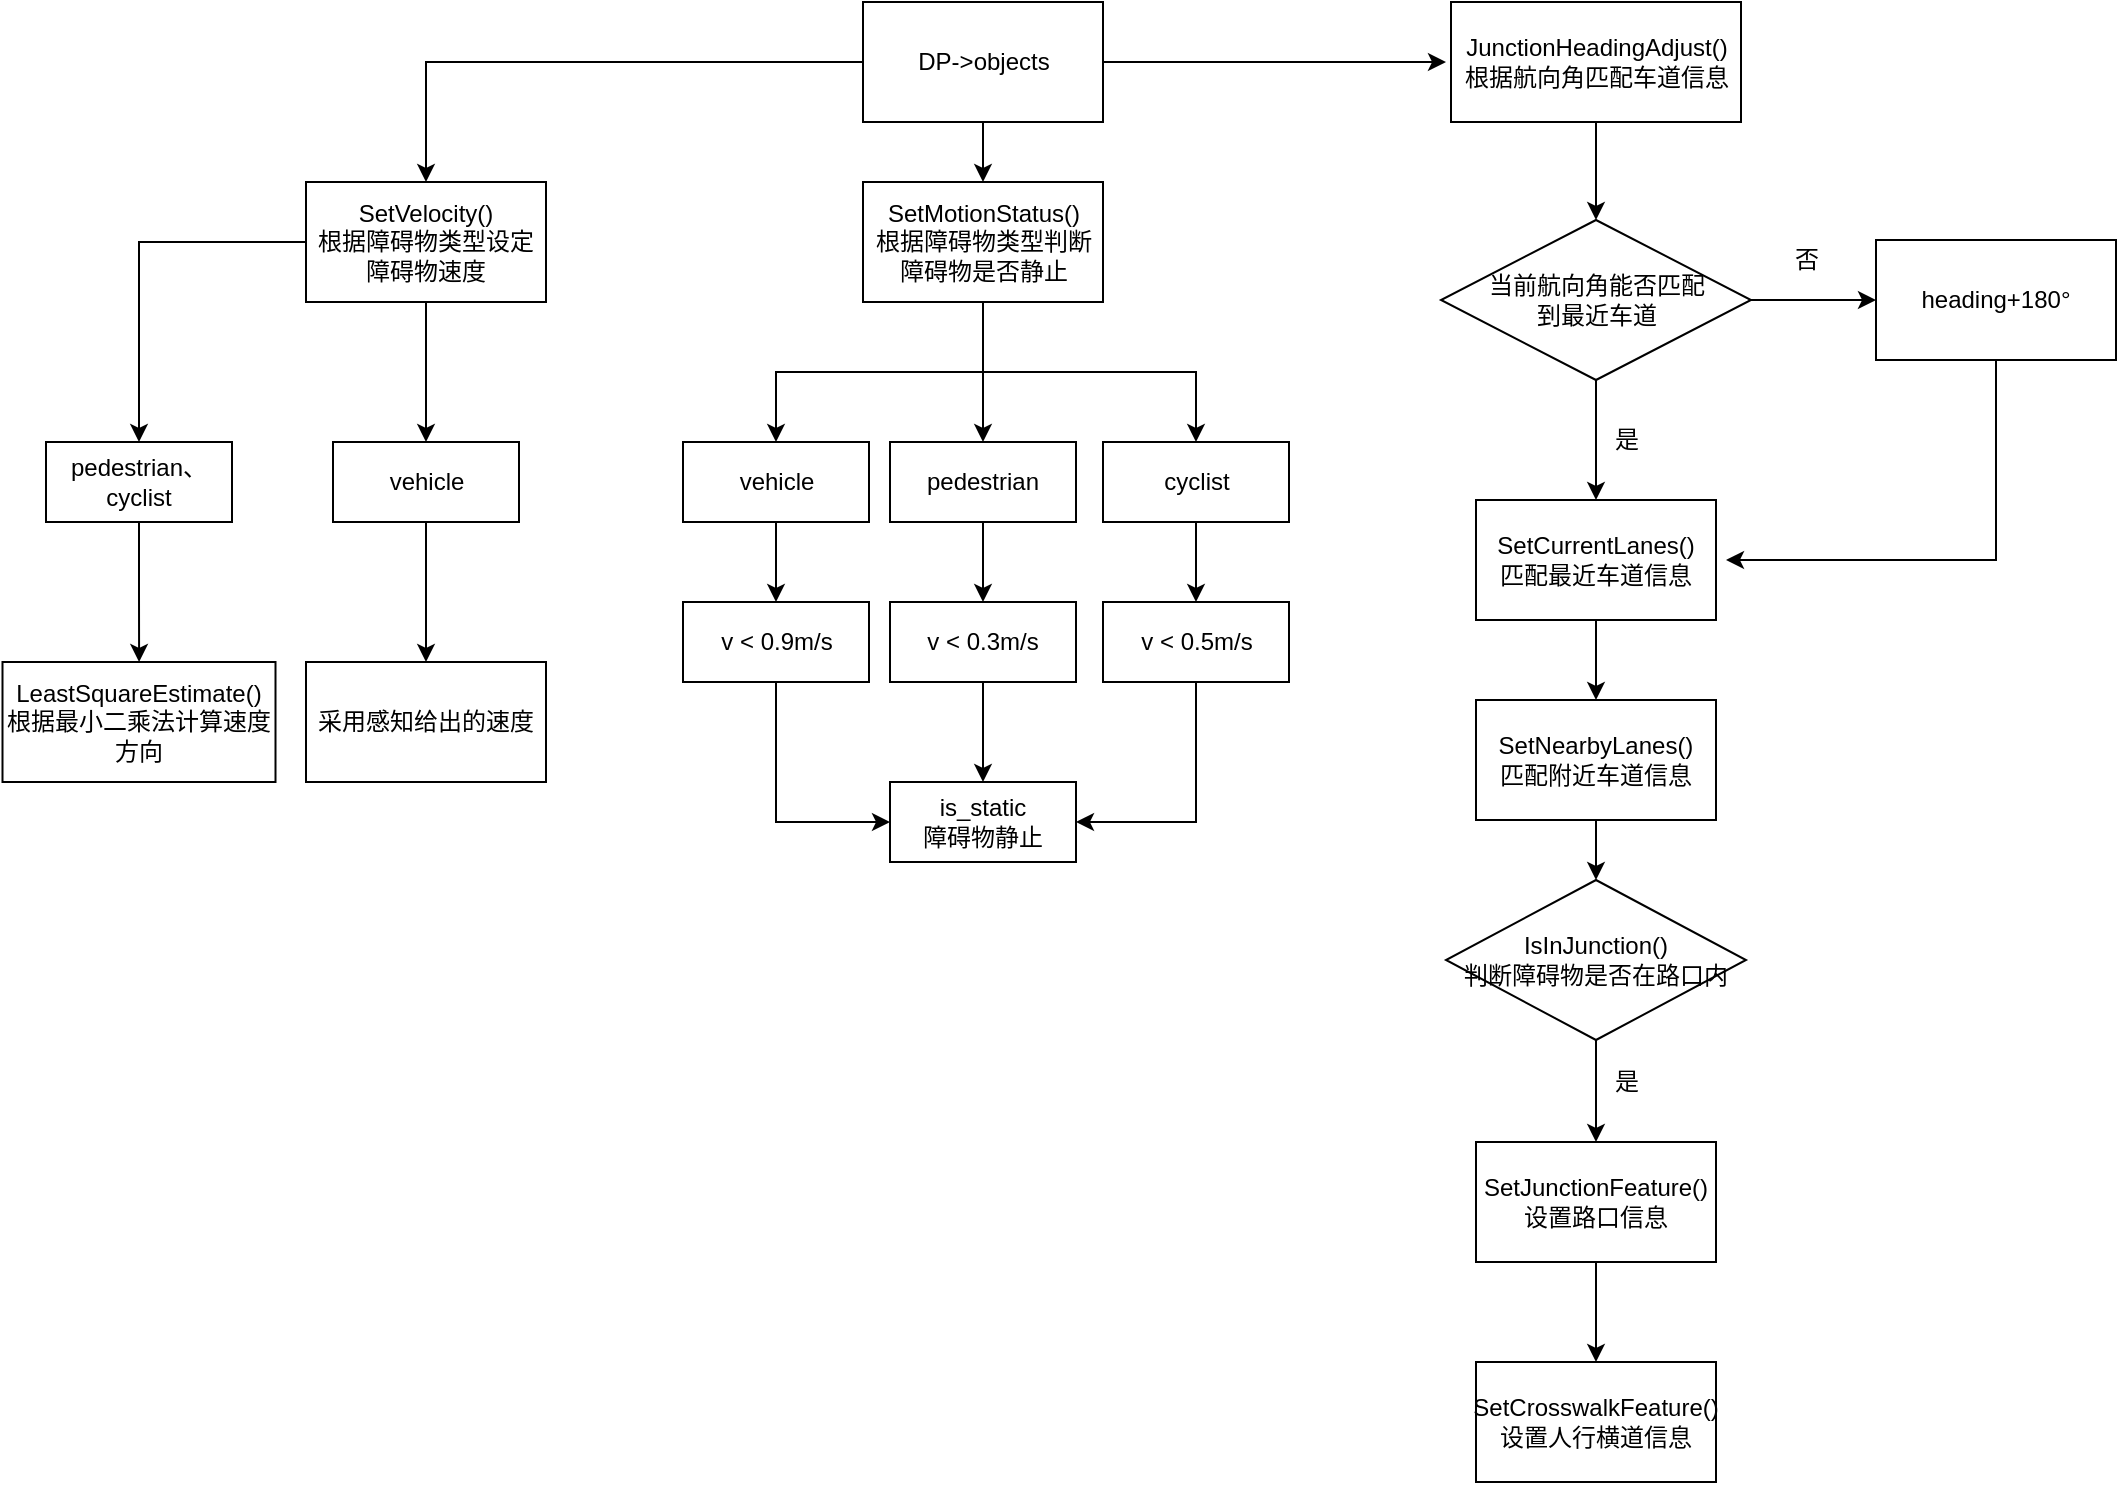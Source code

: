 <mxfile version="16.5.4" type="github">
  <diagram id="ZzQ1lazcJXPdrqoTgt5H" name="Page-1">
    <mxGraphModel dx="1355" dy="799" grid="1" gridSize="10" guides="1" tooltips="1" connect="1" arrows="1" fold="1" page="1" pageScale="1" pageWidth="1654" pageHeight="2336" math="0" shadow="0">
      <root>
        <mxCell id="0" />
        <mxCell id="1" parent="0" />
        <mxCell id="MdKTS7KGamnByq30nPcg-23" style="edgeStyle=orthogonalEdgeStyle;rounded=0;orthogonalLoop=1;jettySize=auto;html=1;entryX=0.5;entryY=0;entryDx=0;entryDy=0;" edge="1" parent="1" source="MdKTS7KGamnByq30nPcg-1" target="MdKTS7KGamnByq30nPcg-3">
          <mxGeometry relative="1" as="geometry" />
        </mxCell>
        <mxCell id="MdKTS7KGamnByq30nPcg-32" value="" style="edgeStyle=orthogonalEdgeStyle;rounded=0;orthogonalLoop=1;jettySize=auto;html=1;" edge="1" parent="1" source="MdKTS7KGamnByq30nPcg-1" target="MdKTS7KGamnByq30nPcg-2">
          <mxGeometry relative="1" as="geometry" />
        </mxCell>
        <mxCell id="MdKTS7KGamnByq30nPcg-34" style="edgeStyle=orthogonalEdgeStyle;rounded=0;orthogonalLoop=1;jettySize=auto;html=1;entryX=0;entryY=0.5;entryDx=0;entryDy=0;" edge="1" parent="1" source="MdKTS7KGamnByq30nPcg-1">
          <mxGeometry relative="1" as="geometry">
            <mxPoint x="860" y="140" as="targetPoint" />
          </mxGeometry>
        </mxCell>
        <mxCell id="MdKTS7KGamnByq30nPcg-1" value="DP-&amp;gt;objects" style="rounded=0;whiteSpace=wrap;html=1;" vertex="1" parent="1">
          <mxGeometry x="568.5" y="110" width="120" height="60" as="geometry" />
        </mxCell>
        <mxCell id="MdKTS7KGamnByq30nPcg-6" value="" style="edgeStyle=orthogonalEdgeStyle;rounded=0;orthogonalLoop=1;jettySize=auto;html=1;" edge="1" parent="1" source="MdKTS7KGamnByq30nPcg-2" target="MdKTS7KGamnByq30nPcg-5">
          <mxGeometry relative="1" as="geometry" />
        </mxCell>
        <mxCell id="MdKTS7KGamnByq30nPcg-9" style="edgeStyle=orthogonalEdgeStyle;rounded=0;orthogonalLoop=1;jettySize=auto;html=1;entryX=0.5;entryY=0;entryDx=0;entryDy=0;" edge="1" parent="1" source="MdKTS7KGamnByq30nPcg-2" target="MdKTS7KGamnByq30nPcg-7">
          <mxGeometry relative="1" as="geometry" />
        </mxCell>
        <mxCell id="MdKTS7KGamnByq30nPcg-10" style="edgeStyle=orthogonalEdgeStyle;rounded=0;orthogonalLoop=1;jettySize=auto;html=1;exitX=0.5;exitY=1;exitDx=0;exitDy=0;entryX=0.5;entryY=0;entryDx=0;entryDy=0;" edge="1" parent="1" source="MdKTS7KGamnByq30nPcg-2" target="MdKTS7KGamnByq30nPcg-8">
          <mxGeometry relative="1" as="geometry" />
        </mxCell>
        <mxCell id="MdKTS7KGamnByq30nPcg-2" value="&lt;div&gt;SetMotionStatus()&lt;br&gt;&lt;/div&gt;&lt;div&gt;根据障碍物类型判断障碍物是否静止&lt;/div&gt;" style="rounded=0;whiteSpace=wrap;html=1;" vertex="1" parent="1">
          <mxGeometry x="568.5" y="200" width="120" height="60" as="geometry" />
        </mxCell>
        <mxCell id="MdKTS7KGamnByq30nPcg-26" style="edgeStyle=orthogonalEdgeStyle;rounded=0;orthogonalLoop=1;jettySize=auto;html=1;" edge="1" parent="1" source="MdKTS7KGamnByq30nPcg-3" target="MdKTS7KGamnByq30nPcg-24">
          <mxGeometry relative="1" as="geometry" />
        </mxCell>
        <mxCell id="MdKTS7KGamnByq30nPcg-27" style="edgeStyle=orthogonalEdgeStyle;rounded=0;orthogonalLoop=1;jettySize=auto;html=1;entryX=0.5;entryY=0;entryDx=0;entryDy=0;" edge="1" parent="1" source="MdKTS7KGamnByq30nPcg-3" target="MdKTS7KGamnByq30nPcg-25">
          <mxGeometry relative="1" as="geometry" />
        </mxCell>
        <mxCell id="MdKTS7KGamnByq30nPcg-3" value="&lt;div&gt;SetVelocity()&lt;br&gt;&lt;/div&gt;&lt;div&gt;根据障碍物类型设定障碍物速度&lt;/div&gt;" style="rounded=0;whiteSpace=wrap;html=1;" vertex="1" parent="1">
          <mxGeometry x="290" y="200" width="120" height="60" as="geometry" />
        </mxCell>
        <mxCell id="MdKTS7KGamnByq30nPcg-13" value="" style="edgeStyle=orthogonalEdgeStyle;rounded=0;orthogonalLoop=1;jettySize=auto;html=1;" edge="1" parent="1" source="MdKTS7KGamnByq30nPcg-5" target="MdKTS7KGamnByq30nPcg-12">
          <mxGeometry relative="1" as="geometry" />
        </mxCell>
        <mxCell id="MdKTS7KGamnByq30nPcg-5" value="vehicle" style="whiteSpace=wrap;html=1;rounded=0;" vertex="1" parent="1">
          <mxGeometry x="478.5" y="330" width="93" height="40" as="geometry" />
        </mxCell>
        <mxCell id="MdKTS7KGamnByq30nPcg-16" value="" style="edgeStyle=orthogonalEdgeStyle;rounded=0;orthogonalLoop=1;jettySize=auto;html=1;" edge="1" parent="1" source="MdKTS7KGamnByq30nPcg-7" target="MdKTS7KGamnByq30nPcg-14">
          <mxGeometry relative="1" as="geometry" />
        </mxCell>
        <mxCell id="MdKTS7KGamnByq30nPcg-7" value="pedestrian" style="whiteSpace=wrap;html=1;rounded=0;" vertex="1" parent="1">
          <mxGeometry x="582" y="330" width="93" height="40" as="geometry" />
        </mxCell>
        <mxCell id="MdKTS7KGamnByq30nPcg-17" value="" style="edgeStyle=orthogonalEdgeStyle;rounded=0;orthogonalLoop=1;jettySize=auto;html=1;" edge="1" parent="1" source="MdKTS7KGamnByq30nPcg-8" target="MdKTS7KGamnByq30nPcg-15">
          <mxGeometry relative="1" as="geometry" />
        </mxCell>
        <mxCell id="MdKTS7KGamnByq30nPcg-8" value="cyclist" style="whiteSpace=wrap;html=1;rounded=0;" vertex="1" parent="1">
          <mxGeometry x="688.5" y="330" width="93" height="40" as="geometry" />
        </mxCell>
        <mxCell id="MdKTS7KGamnByq30nPcg-19" value="" style="edgeStyle=orthogonalEdgeStyle;rounded=0;orthogonalLoop=1;jettySize=auto;html=1;" edge="1" parent="1" source="MdKTS7KGamnByq30nPcg-12" target="MdKTS7KGamnByq30nPcg-18">
          <mxGeometry relative="1" as="geometry">
            <Array as="points">
              <mxPoint x="525.5" y="520" />
            </Array>
          </mxGeometry>
        </mxCell>
        <mxCell id="MdKTS7KGamnByq30nPcg-12" value="v &amp;lt; 0.9m/s" style="whiteSpace=wrap;html=1;rounded=0;" vertex="1" parent="1">
          <mxGeometry x="478.5" y="410" width="93" height="40" as="geometry" />
        </mxCell>
        <mxCell id="MdKTS7KGamnByq30nPcg-20" value="" style="edgeStyle=orthogonalEdgeStyle;rounded=0;orthogonalLoop=1;jettySize=auto;html=1;" edge="1" parent="1" source="MdKTS7KGamnByq30nPcg-14" target="MdKTS7KGamnByq30nPcg-18">
          <mxGeometry relative="1" as="geometry" />
        </mxCell>
        <mxCell id="MdKTS7KGamnByq30nPcg-14" value="v &amp;lt; 0.3m/s" style="whiteSpace=wrap;html=1;rounded=0;" vertex="1" parent="1">
          <mxGeometry x="582" y="410" width="93" height="40" as="geometry" />
        </mxCell>
        <mxCell id="MdKTS7KGamnByq30nPcg-21" style="edgeStyle=orthogonalEdgeStyle;rounded=0;orthogonalLoop=1;jettySize=auto;html=1;entryX=1;entryY=0.5;entryDx=0;entryDy=0;" edge="1" parent="1" source="MdKTS7KGamnByq30nPcg-15" target="MdKTS7KGamnByq30nPcg-18">
          <mxGeometry relative="1" as="geometry">
            <mxPoint x="698.5" y="550" as="targetPoint" />
            <Array as="points">
              <mxPoint x="735.5" y="520" />
            </Array>
          </mxGeometry>
        </mxCell>
        <mxCell id="MdKTS7KGamnByq30nPcg-15" value="v &amp;lt; 0.5m/s" style="whiteSpace=wrap;html=1;rounded=0;" vertex="1" parent="1">
          <mxGeometry x="688.5" y="410" width="93" height="40" as="geometry" />
        </mxCell>
        <mxCell id="MdKTS7KGamnByq30nPcg-18" value="&lt;div&gt;is_static&lt;br&gt;&lt;/div&gt;&lt;div&gt;障碍物静止&lt;/div&gt;" style="whiteSpace=wrap;html=1;rounded=0;" vertex="1" parent="1">
          <mxGeometry x="582" y="500" width="93" height="40" as="geometry" />
        </mxCell>
        <mxCell id="MdKTS7KGamnByq30nPcg-29" value="" style="edgeStyle=orthogonalEdgeStyle;rounded=0;orthogonalLoop=1;jettySize=auto;html=1;" edge="1" parent="1" source="MdKTS7KGamnByq30nPcg-24" target="MdKTS7KGamnByq30nPcg-28">
          <mxGeometry relative="1" as="geometry" />
        </mxCell>
        <mxCell id="MdKTS7KGamnByq30nPcg-24" value="vehicle" style="whiteSpace=wrap;html=1;rounded=0;" vertex="1" parent="1">
          <mxGeometry x="303.5" y="330" width="93" height="40" as="geometry" />
        </mxCell>
        <mxCell id="MdKTS7KGamnByq30nPcg-31" value="" style="edgeStyle=orthogonalEdgeStyle;rounded=0;orthogonalLoop=1;jettySize=auto;html=1;" edge="1" parent="1" source="MdKTS7KGamnByq30nPcg-25" target="MdKTS7KGamnByq30nPcg-30">
          <mxGeometry relative="1" as="geometry" />
        </mxCell>
        <mxCell id="MdKTS7KGamnByq30nPcg-25" value="pedestrian、cyclist" style="whiteSpace=wrap;html=1;rounded=0;" vertex="1" parent="1">
          <mxGeometry x="160" y="330" width="93" height="40" as="geometry" />
        </mxCell>
        <mxCell id="MdKTS7KGamnByq30nPcg-28" value="采用感知给出的速度" style="whiteSpace=wrap;html=1;rounded=0;" vertex="1" parent="1">
          <mxGeometry x="290" y="440" width="120" height="60" as="geometry" />
        </mxCell>
        <mxCell id="MdKTS7KGamnByq30nPcg-30" value="&lt;div&gt;LeastSquareEstimate()&lt;br&gt;&lt;/div&gt;&lt;div&gt;根据最小二乘法计算速度方向&lt;/div&gt;" style="whiteSpace=wrap;html=1;rounded=0;" vertex="1" parent="1">
          <mxGeometry x="138.25" y="440" width="136.5" height="60" as="geometry" />
        </mxCell>
        <mxCell id="MdKTS7KGamnByq30nPcg-42" value="" style="edgeStyle=orthogonalEdgeStyle;rounded=0;orthogonalLoop=1;jettySize=auto;html=1;" edge="1" parent="1" source="MdKTS7KGamnByq30nPcg-35" target="MdKTS7KGamnByq30nPcg-41">
          <mxGeometry relative="1" as="geometry" />
        </mxCell>
        <mxCell id="MdKTS7KGamnByq30nPcg-35" value="&lt;div&gt;JunctionHeadingAdjust()&lt;/div&gt;&lt;div&gt;根据航向角匹配车道信息&lt;br&gt;&lt;/div&gt;" style="whiteSpace=wrap;html=1;" vertex="1" parent="1">
          <mxGeometry x="862.5" y="110" width="145" height="60" as="geometry" />
        </mxCell>
        <mxCell id="MdKTS7KGamnByq30nPcg-45" value="" style="edgeStyle=orthogonalEdgeStyle;rounded=0;orthogonalLoop=1;jettySize=auto;html=1;" edge="1" parent="1" source="MdKTS7KGamnByq30nPcg-41" target="MdKTS7KGamnByq30nPcg-44">
          <mxGeometry relative="1" as="geometry" />
        </mxCell>
        <mxCell id="MdKTS7KGamnByq30nPcg-47" value="" style="edgeStyle=orthogonalEdgeStyle;rounded=0;orthogonalLoop=1;jettySize=auto;html=1;" edge="1" parent="1" source="MdKTS7KGamnByq30nPcg-41" target="MdKTS7KGamnByq30nPcg-46">
          <mxGeometry relative="1" as="geometry" />
        </mxCell>
        <mxCell id="MdKTS7KGamnByq30nPcg-41" value="&lt;div&gt;当前航向角能否匹配&lt;/div&gt;&lt;div&gt;到最近车道&lt;/div&gt;" style="rhombus;whiteSpace=wrap;html=1;" vertex="1" parent="1">
          <mxGeometry x="857.5" y="219" width="155" height="80" as="geometry" />
        </mxCell>
        <mxCell id="MdKTS7KGamnByq30nPcg-52" value="" style="edgeStyle=orthogonalEdgeStyle;rounded=0;orthogonalLoop=1;jettySize=auto;html=1;" edge="1" parent="1" source="MdKTS7KGamnByq30nPcg-44" target="MdKTS7KGamnByq30nPcg-51">
          <mxGeometry relative="1" as="geometry" />
        </mxCell>
        <mxCell id="MdKTS7KGamnByq30nPcg-44" value="&lt;div&gt;SetCurrentLanes()&lt;br&gt;&lt;/div&gt;&lt;div&gt;匹配最近车道信息&lt;/div&gt;" style="whiteSpace=wrap;html=1;" vertex="1" parent="1">
          <mxGeometry x="875" y="359" width="120" height="60" as="geometry" />
        </mxCell>
        <mxCell id="MdKTS7KGamnByq30nPcg-50" style="edgeStyle=orthogonalEdgeStyle;rounded=0;orthogonalLoop=1;jettySize=auto;html=1;" edge="1" parent="1" source="MdKTS7KGamnByq30nPcg-46">
          <mxGeometry relative="1" as="geometry">
            <mxPoint x="1000" y="389" as="targetPoint" />
            <Array as="points">
              <mxPoint x="1135" y="389" />
            </Array>
          </mxGeometry>
        </mxCell>
        <mxCell id="MdKTS7KGamnByq30nPcg-46" value="heading+180°" style="whiteSpace=wrap;html=1;" vertex="1" parent="1">
          <mxGeometry x="1075" y="229" width="120" height="60" as="geometry" />
        </mxCell>
        <mxCell id="MdKTS7KGamnByq30nPcg-48" value="否" style="text;html=1;align=center;verticalAlign=middle;resizable=0;points=[];autosize=1;strokeColor=none;fillColor=none;" vertex="1" parent="1">
          <mxGeometry x="1025" y="229" width="30" height="20" as="geometry" />
        </mxCell>
        <mxCell id="MdKTS7KGamnByq30nPcg-49" value="是" style="text;html=1;align=center;verticalAlign=middle;resizable=0;points=[];autosize=1;strokeColor=none;fillColor=none;" vertex="1" parent="1">
          <mxGeometry x="935" y="319" width="30" height="20" as="geometry" />
        </mxCell>
        <mxCell id="MdKTS7KGamnByq30nPcg-54" value="" style="edgeStyle=orthogonalEdgeStyle;rounded=0;orthogonalLoop=1;jettySize=auto;html=1;" edge="1" parent="1" source="MdKTS7KGamnByq30nPcg-51" target="MdKTS7KGamnByq30nPcg-53">
          <mxGeometry relative="1" as="geometry" />
        </mxCell>
        <mxCell id="MdKTS7KGamnByq30nPcg-51" value="&lt;div&gt;SetNearbyLanes()&lt;br&gt;&lt;/div&gt;&lt;div&gt;匹配附近车道信息&lt;/div&gt;" style="whiteSpace=wrap;html=1;" vertex="1" parent="1">
          <mxGeometry x="875" y="459" width="120" height="60" as="geometry" />
        </mxCell>
        <mxCell id="MdKTS7KGamnByq30nPcg-56" value="" style="edgeStyle=orthogonalEdgeStyle;rounded=0;orthogonalLoop=1;jettySize=auto;html=1;" edge="1" parent="1" source="MdKTS7KGamnByq30nPcg-53" target="MdKTS7KGamnByq30nPcg-55">
          <mxGeometry relative="1" as="geometry" />
        </mxCell>
        <mxCell id="MdKTS7KGamnByq30nPcg-53" value="&lt;div&gt;IsInJunction()&lt;br&gt;&lt;/div&gt;&lt;div&gt;判断障碍物是否在路口内&lt;/div&gt;" style="rhombus;whiteSpace=wrap;html=1;" vertex="1" parent="1">
          <mxGeometry x="860" y="549" width="150" height="80" as="geometry" />
        </mxCell>
        <mxCell id="MdKTS7KGamnByq30nPcg-59" value="" style="edgeStyle=orthogonalEdgeStyle;rounded=0;orthogonalLoop=1;jettySize=auto;html=1;" edge="1" parent="1" source="MdKTS7KGamnByq30nPcg-55" target="MdKTS7KGamnByq30nPcg-58">
          <mxGeometry relative="1" as="geometry" />
        </mxCell>
        <mxCell id="MdKTS7KGamnByq30nPcg-55" value="&lt;div&gt;SetJunctionFeature()&lt;/div&gt;&lt;div&gt;设置路口信息&lt;br&gt;&lt;/div&gt;" style="whiteSpace=wrap;html=1;" vertex="1" parent="1">
          <mxGeometry x="875" y="680" width="120" height="60" as="geometry" />
        </mxCell>
        <mxCell id="MdKTS7KGamnByq30nPcg-57" value="是" style="text;html=1;align=center;verticalAlign=middle;resizable=0;points=[];autosize=1;strokeColor=none;fillColor=none;" vertex="1" parent="1">
          <mxGeometry x="935" y="640" width="30" height="20" as="geometry" />
        </mxCell>
        <mxCell id="MdKTS7KGamnByq30nPcg-58" value="&lt;div&gt;SetCrosswalkFeature()&lt;/div&gt;&lt;div&gt;设置人行横道信息&lt;br&gt;&lt;/div&gt;" style="whiteSpace=wrap;html=1;" vertex="1" parent="1">
          <mxGeometry x="875" y="790" width="120" height="60" as="geometry" />
        </mxCell>
      </root>
    </mxGraphModel>
  </diagram>
</mxfile>
